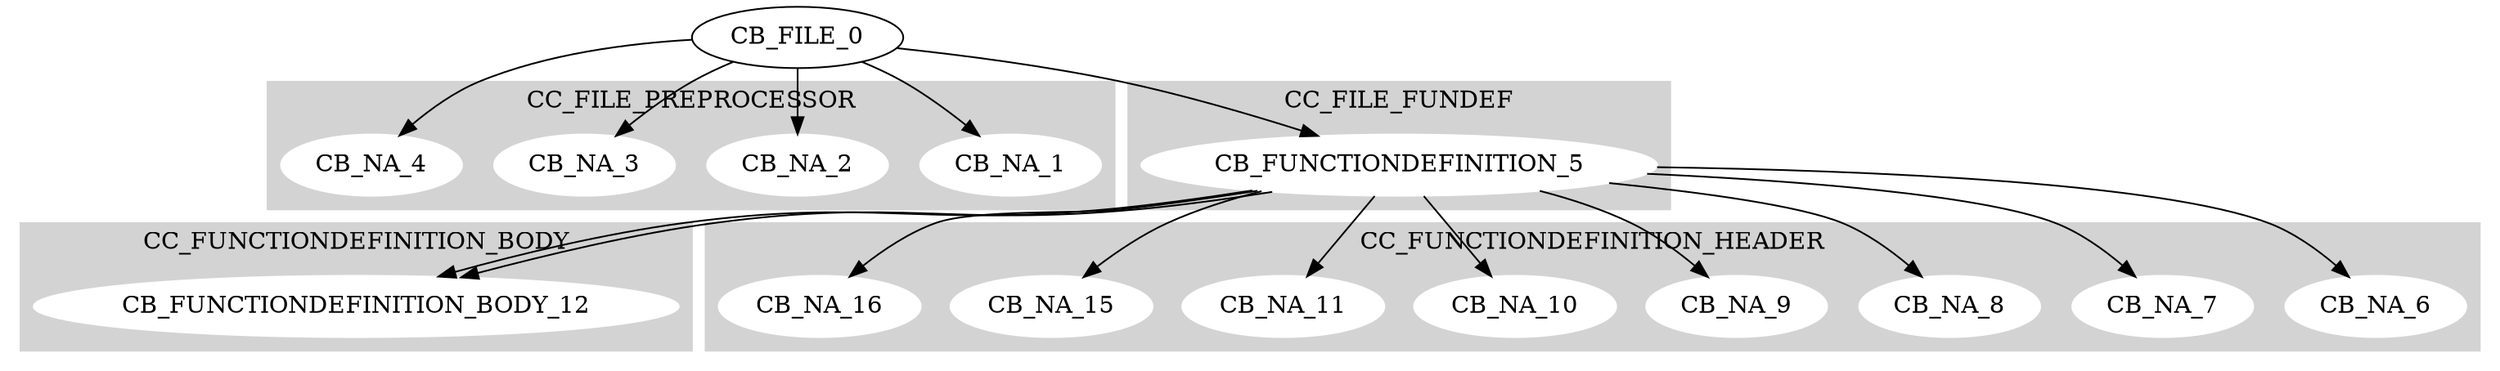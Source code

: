 digraph {
	subgraph cluster0{
		node [style=filled,color=white];
		style=filled;
		color=lightgrey;
		CB_NA_1;CB_NA_2;CB_NA_3;CB_NA_4;
		label=CC_FILE_PREPROCESSOR;
	}
	subgraph cluster1{
		node [style=filled,color=white];
		style=filled;
		color=lightgrey;
		CB_FUNCTIONDEFINITION_5;
		label=CC_FILE_FUNDEF;
	}
"CB_FILE_0"->"CB_NA_1"
"CB_FILE_0"->"CB_NA_2"
"CB_FILE_0"->"CB_NA_3"
"CB_FILE_0"->"CB_NA_4"
	subgraph cluster2{
		node [style=filled,color=white];
		style=filled;
		color=lightgrey;
		CB_FUNCTIONDEFINITION_BODY_12;CB_FUNCTIONDEFINITION_BODY_12;
		label=CC_FUNCTIONDEFINITION_BODY;
	}
	subgraph cluster3{
		node [style=filled,color=white];
		style=filled;
		color=lightgrey;
		CB_NA_6;CB_NA_7;CB_NA_8;CB_NA_9;CB_NA_10;CB_NA_11;CB_NA_15;CB_NA_16;
		label=CC_FUNCTIONDEFINITION_HEADER;
	}
"CB_FUNCTIONDEFINITION_5"->"CB_NA_6"
"CB_FUNCTIONDEFINITION_5"->"CB_NA_7"
"CB_FUNCTIONDEFINITION_5"->"CB_NA_8"
"CB_FUNCTIONDEFINITION_5"->"CB_NA_9"
"CB_FUNCTIONDEFINITION_5"->"CB_NA_10"
"CB_FUNCTIONDEFINITION_5"->"CB_NA_11"
"CB_FUNCTIONDEFINITION_5"->"CB_NA_15"
"CB_FUNCTIONDEFINITION_5"->"CB_NA_16"
"CB_FUNCTIONDEFINITION_5"->"CB_FUNCTIONDEFINITION_BODY_12"
"CB_FUNCTIONDEFINITION_5"->"CB_FUNCTIONDEFINITION_BODY_12"
"CB_FILE_0"->"CB_FUNCTIONDEFINITION_5"
}
